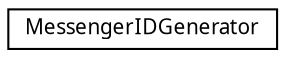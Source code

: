 digraph G
{
  edge [fontname="FreeSans.ttf",fontsize="10",labelfontname="FreeSans.ttf",labelfontsize="10"];
  node [fontname="FreeSans.ttf",fontsize="10",shape=record];
  rankdir=LR;
  Node1 [label="MessengerIDGenerator",height=0.2,width=0.4,color="black", fillcolor="white", style="filled",URL="$df/dfd/interface_messenger_i_d_generator.html"];
}
